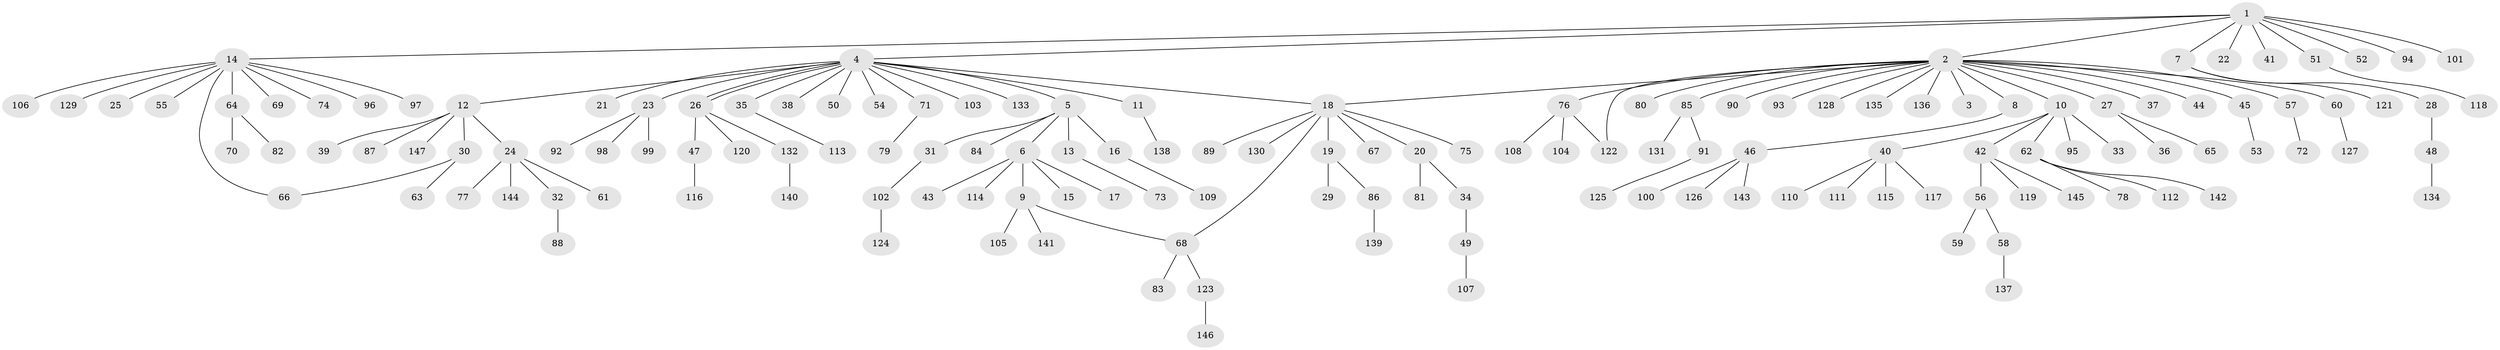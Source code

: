 // coarse degree distribution, {9: 0.008695652173913044, 19: 0.008695652173913044, 1: 0.6956521739130435, 15: 0.008695652173913044, 6: 0.017391304347826087, 5: 0.034782608695652174, 2: 0.14782608695652175, 4: 0.02608695652173913, 8: 0.008695652173913044, 10: 0.017391304347826087, 3: 0.02608695652173913}
// Generated by graph-tools (version 1.1) at 2025/51/02/27/25 19:51:54]
// undirected, 147 vertices, 151 edges
graph export_dot {
graph [start="1"]
  node [color=gray90,style=filled];
  1;
  2;
  3;
  4;
  5;
  6;
  7;
  8;
  9;
  10;
  11;
  12;
  13;
  14;
  15;
  16;
  17;
  18;
  19;
  20;
  21;
  22;
  23;
  24;
  25;
  26;
  27;
  28;
  29;
  30;
  31;
  32;
  33;
  34;
  35;
  36;
  37;
  38;
  39;
  40;
  41;
  42;
  43;
  44;
  45;
  46;
  47;
  48;
  49;
  50;
  51;
  52;
  53;
  54;
  55;
  56;
  57;
  58;
  59;
  60;
  61;
  62;
  63;
  64;
  65;
  66;
  67;
  68;
  69;
  70;
  71;
  72;
  73;
  74;
  75;
  76;
  77;
  78;
  79;
  80;
  81;
  82;
  83;
  84;
  85;
  86;
  87;
  88;
  89;
  90;
  91;
  92;
  93;
  94;
  95;
  96;
  97;
  98;
  99;
  100;
  101;
  102;
  103;
  104;
  105;
  106;
  107;
  108;
  109;
  110;
  111;
  112;
  113;
  114;
  115;
  116;
  117;
  118;
  119;
  120;
  121;
  122;
  123;
  124;
  125;
  126;
  127;
  128;
  129;
  130;
  131;
  132;
  133;
  134;
  135;
  136;
  137;
  138;
  139;
  140;
  141;
  142;
  143;
  144;
  145;
  146;
  147;
  1 -- 2;
  1 -- 4;
  1 -- 7;
  1 -- 14;
  1 -- 22;
  1 -- 41;
  1 -- 51;
  1 -- 52;
  1 -- 94;
  1 -- 101;
  2 -- 3;
  2 -- 8;
  2 -- 10;
  2 -- 18;
  2 -- 27;
  2 -- 37;
  2 -- 44;
  2 -- 45;
  2 -- 57;
  2 -- 60;
  2 -- 76;
  2 -- 80;
  2 -- 85;
  2 -- 90;
  2 -- 93;
  2 -- 122;
  2 -- 128;
  2 -- 135;
  2 -- 136;
  4 -- 5;
  4 -- 11;
  4 -- 12;
  4 -- 18;
  4 -- 21;
  4 -- 23;
  4 -- 26;
  4 -- 26;
  4 -- 35;
  4 -- 38;
  4 -- 50;
  4 -- 54;
  4 -- 71;
  4 -- 103;
  4 -- 133;
  5 -- 6;
  5 -- 13;
  5 -- 16;
  5 -- 31;
  5 -- 84;
  6 -- 9;
  6 -- 15;
  6 -- 17;
  6 -- 43;
  6 -- 114;
  7 -- 28;
  7 -- 121;
  8 -- 46;
  9 -- 68;
  9 -- 105;
  9 -- 141;
  10 -- 33;
  10 -- 40;
  10 -- 42;
  10 -- 62;
  10 -- 95;
  11 -- 138;
  12 -- 24;
  12 -- 30;
  12 -- 39;
  12 -- 87;
  12 -- 147;
  13 -- 73;
  14 -- 25;
  14 -- 55;
  14 -- 64;
  14 -- 66;
  14 -- 69;
  14 -- 74;
  14 -- 96;
  14 -- 97;
  14 -- 106;
  14 -- 129;
  16 -- 109;
  18 -- 19;
  18 -- 20;
  18 -- 67;
  18 -- 68;
  18 -- 75;
  18 -- 89;
  18 -- 130;
  19 -- 29;
  19 -- 86;
  20 -- 34;
  20 -- 81;
  23 -- 92;
  23 -- 98;
  23 -- 99;
  24 -- 32;
  24 -- 61;
  24 -- 77;
  24 -- 144;
  26 -- 47;
  26 -- 120;
  26 -- 132;
  27 -- 36;
  27 -- 65;
  28 -- 48;
  30 -- 63;
  30 -- 66;
  31 -- 102;
  32 -- 88;
  34 -- 49;
  35 -- 113;
  40 -- 110;
  40 -- 111;
  40 -- 115;
  40 -- 117;
  42 -- 56;
  42 -- 119;
  42 -- 145;
  45 -- 53;
  46 -- 100;
  46 -- 126;
  46 -- 143;
  47 -- 116;
  48 -- 134;
  49 -- 107;
  51 -- 118;
  56 -- 58;
  56 -- 59;
  57 -- 72;
  58 -- 137;
  60 -- 127;
  62 -- 78;
  62 -- 112;
  62 -- 142;
  64 -- 70;
  64 -- 82;
  68 -- 83;
  68 -- 123;
  71 -- 79;
  76 -- 104;
  76 -- 108;
  76 -- 122;
  85 -- 91;
  85 -- 131;
  86 -- 139;
  91 -- 125;
  102 -- 124;
  123 -- 146;
  132 -- 140;
}
